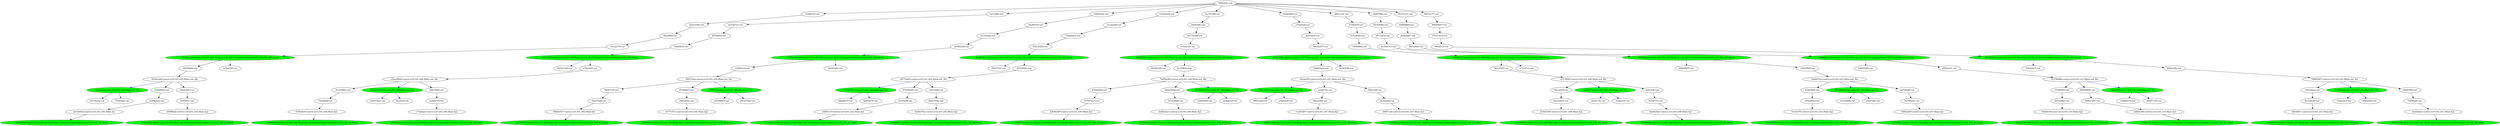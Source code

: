 strict digraph "reflow flowgraph sha256:3ef7c310696a7e81a10aa5988b18414ee35cf10ccbdbe134ecf70f93bd750073" {
// Node definitions.
"04c6a457-val-";
"04d36bba-val-";
"05b7f14c-val-";
"0644b3d8-val-";
"07957e17-val-";
"08ef6675-val-";
"0ab824ab-coerce-n10.r01.s08.Main.fq1";
"0c2a57f7-exec-n10.r01.s02.Main.out_file" [
fillcolor=green
style=filled
];
"0e3f0476-val-";
"0f4ca36d-val-";
"0f9b0d57-coerce-n10.r01.s04.Main.fq1";
"11a93267-coerce-n10.r01.s07.Main.fq2";
"129441ad-val-";
"13130360-intern-n10.r01.s08.Main.fq2-s3://niema-test/n10/r01/n10.r01.s08_R2.fastq" [
fillcolor=green
style=filled
];
"15ba11f0-intern-n10.r01.s10.Main.fq1-s3://niema-test/n10/r01/n10.r01.s10_R1.fastq" [
fillcolor=green
style=filled
];
"15dac2e4-val-";
"16880433-val-";
"17ff47d4-intern-n10.r01.s09.Main.fq1-s3://niema-test/n10/r01/n10.r01.s09_R1.fastq" [
fillcolor=green
style=filled
];
"1b9257ee-coerce-n10.r01.s03.Main.out_file";
"1e31864b-val-";
"1f18965b-val-";
"1fe88370-val-";
"203302bc-val-";
"203f17fe-val-";
"219e63d6-coerce-n10.r01.s08.Main.fq2";
"21b1ff39-extern-n10.r01.s06.Main.cp_out_file-s3://niema-test/n10/r01/n10.r01.s06.tar.gz" [
fillcolor=green
style=filled
];
"21b5a5ff-val-";
"25ac800d-coerce-n10.r01.s06.Main.out_file";
"25fb90b9-val-";
"27fae026-val-";
"2877ada5-coerce-n10.r01.s02.Main.out_file";
"29083ee0-val-";
"2a5ab34f-val-";
"2b054d8e-val-";
"2b0ea0aa-val-";
"2b23104b-val-";
"2b2db1ef-val-";
"2babc9c0-exec-n10.r01.s05.Main.out_file" [
fillcolor=green
style=filled
];
"2e1b40fa-coerce-n10.r01.s05.Main.fq1";
"33f5996e-val-";
"34caaef0-coerce-n10.r01.s07.Main.out_file";
"36a4f96f-val-";
"3a13dffa-val-";
"3bf47155-val-";
"3c14f751-val-";
"3d51ab2a-val-";
"3e2870c1-extern-n10.r01.s02.Main.cp_out_file-s3://niema-test/n10/r01/n10.r01.s02.tar.gz" [
fillcolor=green
style=filled
];
"3f71e27a-val-";
"3fa67626-val-";
"4203792a-val-";
"4264bc89-coerce-n10.r01.s09.Main.fq1";
"432dc1fc-val-";
"4494a2be-val-";
"44d430fc-val-";
"461b2dbc-val-";
"470a65e8-val-";
"47bb0fd9-val-";
"47cedd6b-exec-n10.r01.s03.Main.out_file" [
fillcolor=green
style=filled
];
"47e889c5-val-";
"4c77357c-coerce-n10.r01.s04.Main.fq2";
"50ddfc0f-coerce-n10.r01.s10.Main.fq2";
"5312341d-val-";
"535c8f9d-val-";
"57dfe07f-val-";
"5eb7decf-val-";
"5f67a4bb-val-";
"5fecae09-val-";
"60aa59db-val-";
"6128c8e5-intern-n10.r01.s05.Main.fq1-s3://niema-test/n10/r01/n10.r01.s05_R1.fastq" [
fillcolor=green
style=filled
];
"62776326-val-";
"634a009c-val-";
"669e8909-val-";
"671f52ea-val-";
"6a73b570-intern-n10.r01.s04.Main.fq1-s3://niema-test/n10/r01/n10.r01.s04_R1.fastq" [
fillcolor=green
style=filled
];
"6b1824f2-val-";
"6c5b5ef0-val-";
"727ba1f8-extern-n10.r01.s04.Main.cp_out_file-s3://niema-test/n10/r01/n10.r01.s04.tar.gz" [
fillcolor=green
style=filled
];
"75cfe92a-val-";
"762c5545-val-";
"76ebf63e-val-";
"76f5004c-val-";
"771bd1ad-extern-n10.r01.s05.Main.cp_out_file-s3://niema-test/n10/r01/n10.r01.s05.tar.gz" [
fillcolor=green
style=filled
];
"77ca5cda-intern-n10.r01.s02.Main.fq1-s3://niema-test/n10/r01/n10.r01.s02_R1.fastq" [
fillcolor=green
style=filled
];
"78085467-coerce-n10.r01.s01.Main.out_file";
"7b9c74e7-exec-n10.r01.s07.Main.out_file" [
fillcolor=green
style=filled
];
"7dcdd82f-val-";
"7ddd0ee2-val-";
"7e10cf75-coerce-n10.r01.s03.Main.fq2";
"7e62e6c5-val-";
"7e856c80-coerce-n10.r01.s09.Main.out_file";
"7f25929c-val-";
"80c53e01-val-";
"81d1866e-val-";
"8275668b-coerce-n10.r01.s10.Main.out_file";
"84b32d20-val-";
"85feb8e7-intern-n10.r01.s02.Main.fq2-s3://niema-test/n10/r01/n10.r01.s02_R2.fastq" [
fillcolor=green
style=filled
];
"87434609-val-";
"89045637-val-";
"8ab9e609-intern-n10.r01.s08.Main.fq1-s3://niema-test/n10/r01/n10.r01.s08_R1.fastq" [
fillcolor=green
style=filled
];
"8c1e9169-val-";
"8c540143-val-";
"8e798d41-val-";
"8edeb50b-intern-n10.r01.s01.Main.fq2-s3://niema-test/n10/r01/n10.r01.s01_R2.fastq" [
fillcolor=green
style=filled
];
"8f7b0f4d-val-";
"903a3dd0-intern-n10.r01.s05.Main.fq2-s3://niema-test/n10/r01/n10.r01.s05_R2.fastq" [
fillcolor=green
style=filled
];
"90f7a240-val-";
"9232c140-val-";
"936a1267-val-";
"952acaa8-coerce-n10.r01.s05.Main.out_file";
"9588d8b9-val-";
"97474865-intern-n10.r01.s03.Main.fq2-s3://niema-test/n10/r01/n10.r01.s03_R2.fastq" [
fillcolor=green
style=filled
];
"97967fd2-extern-n10.r01.s07.Main.cp_out_file-s3://niema-test/n10/r01/n10.r01.s07.tar.gz" [
fillcolor=green
style=filled
];
"98ace044-intern-n10.r01.s10.Main.fq2-s3://niema-test/n10/r01/n10.r01.s10_R2.fastq" [
fillcolor=green
style=filled
];
"99f4ad65-coerce-n10.r01.s03.Main.fq1";
"9a5637ba-coerce-n10.r01.s02.Main.fq2";
"a2982ab9-val-";
"a5b58692-val-";
"ac33eda9-val-";
"ae0687f5-val-";
"ae33b723-val-";
"aef39a70-exec-n10.r01.s08.Main.out_file" [
fillcolor=green
style=filled
];
"b0457e6b-intern-n10.r01.s07.Main.fq2-s3://niema-test/n10/r01/n10.r01.s07_R2.fastq" [
fillcolor=green
style=filled
];
"b09ea9fa-val-";
"b0ef249c-val-";
"b0f18e6b-extern-n10.r01.s03.Main.cp_out_file-s3://niema-test/n10/r01/n10.r01.s03.tar.gz" [
fillcolor=green
style=filled
];
"b320b2a4-val-";
"b33520ea-val-";
"b39529e8-val-";
"b3b507f7-extern-n10.r01.s08.Main.cp_out_file-s3://niema-test/n10/r01/n10.r01.s08.tar.gz" [
fillcolor=green
style=filled
];
"b52ad711-intern-n10.r01.s01.Main.fq1-s3://niema-test/n10/r01/n10.r01.s01_R1.fastq" [
fillcolor=green
style=filled
];
"b53cd648-val-";
"b75bc6f4-val-";
"b8990695-val-";
"ba7412f9-val-";
"bc1d9e6a-intern-n10.r01.s07.Main.fq1-s3://niema-test/n10/r01/n10.r01.s07_R1.fastq" [
fillcolor=green
style=filled
];
"bc68e4cb-val-";
"bc95c5bf-exec-n10.r01.s01.Main.out_file" [
fillcolor=green
style=filled
];
"bdd37b23-val-";
"bdf5de70-val-";
"be6b6dbf-val-";
"bfe303c3-exec-n10.r01.s06.Main.out_file" [
fillcolor=green
style=filled
];
"c27c5082-coerce-n10.r01.s08.Main.out_file";
"c3dee090-exec-n10.r01.s10.Main.out_file" [
fillcolor=green
style=filled
];
"c4884319-coerce-n10.r01.s02.Main.fq1";
"c50a5849-val-";
"c73afaae-coerce-n10.r01.s06.Main.fq2";
"c73c47e1-val-";
"c802ec91-val-";
"c85ed93d-val-";
"c85f882b-coerce-n10.r01.s05.Main.fq2";
"c912a379-val-";
"c96f8369-val-";
"cb8d43d6-coerce-n10.r01.s10.Main.fq1";
"cd4950cf-intern-n10.r01.s06.Main.fq1-s3://niema-test/n10/r01/n10.r01.s06_R1.fastq" [
fillcolor=green
style=filled
];
"ce4bce24-val-";
"ce7fb05e-intern-n10.r01.s04.Main.fq2-s3://niema-test/n10/r01/n10.r01.s04_R2.fastq" [
fillcolor=green
style=filled
];
"ce9746d6-val-";
"cf022a59-val-";
"cf2d738e-val-";
"cfd5166b-val-";
"cfdfc3d0-val-";
"d43475a8-val-";
"d4bc1cbc-val-";
"d5b1fa90-val-";
"da8ded21-coerce-n10.r01.s09.Main.fq2";
"dc194b2a-val-";
"dced28ae-coerce-n10.r01.s01.Main.fq2";
"de0bbd47-val-";
"df4c6f01-coerce-n10.r01.s01.Main.fq1";
"e282f78c-intern-n10.r01.s03.Main.fq1-s3://niema-test/n10/r01/n10.r01.s03_R1.fastq" [
fillcolor=green
style=filled
];
"e4697195-val-";
"e64876fb-val-";
"e7fda36a-intern-n10.r01.s06.Main.fq2-s3://niema-test/n10/r01/n10.r01.s06_R2.fastq" [
fillcolor=green
style=filled
];
"ec42ec01-val-";
"ee0f279c-val-";
"f0c30af0-extern-n10.r01.s01.Main.cp_out_file-s3://niema-test/n10/r01/n10.r01.s01.tar.gz" [
fillcolor=green
style=filled
];
"f0fc8510-val-";
"f2022a78-exec-n10.r01.s09.Main.out_file" [
fillcolor=green
style=filled
];
"f235f831-val-";
"f359e8c9-coerce-n10.r01.s06.Main.fq1";
"f3f27a58-val-";
"f4197221-val-";
"f6743080-val-";
"f8072137-val-";
"f9d71bea-coerce-n10.r01.s04.Main.out_file";
"f9f671e8-coerce-n10.r01.s07.Main.fq1";
"f9f80738-exec-n10.r01.s04.Main.out_file" [
fillcolor=green
style=filled
];
"fba865b1-extern-n10.r01.s09.Main.cp_out_file-s3://niema-test/n10/r01/n10.r01.s09.tar.gz" [
fillcolor=green
style=filled
];
"fd6fedb0-extern-n10.r01.s10.Main.cp_out_file-s3://niema-test/n10/r01/n10.r01.s10.tar.gz" [
fillcolor=green
style=filled
];
"fe9b0032-intern-n10.r01.s09.Main.fq2-s3://niema-test/n10/r01/n10.r01.s09_R2.fastq" [
fillcolor=green
style=filled
];
"ffccfc44-val-";

// Edge definitions.
"04c6a457-val-" -> "97967fd2-extern-n10.r01.s07.Main.cp_out_file-s3://niema-test/n10/r01/n10.r01.s07.tar.gz" [dynamic=false];
"04d36bba-val-" -> "952acaa8-coerce-n10.r01.s05.Main.out_file" [dynamic=false];
"07957e17-val-" -> "4264bc89-coerce-n10.r01.s09.Main.fq1" [dynamic=false];
"0ab824ab-coerce-n10.r01.s08.Main.fq1" -> "8ab9e609-intern-n10.r01.s08.Main.fq1-s3://niema-test/n10/r01/n10.r01.s08_R1.fastq" [dynamic=false];
"0c2a57f7-exec-n10.r01.s02.Main.out_file" -> "08ef6675-val-" [
dynamic=true
color=blue
];
"0c2a57f7-exec-n10.r01.s02.Main.out_file" -> "bdf5de70-val-" [
dynamic=true
color=blue
];
"0e3f0476-val-" -> "b33520ea-val-" [dynamic=false];
"0f4ca36d-val-" -> "11a93267-coerce-n10.r01.s07.Main.fq2" [dynamic=false];
"0f9b0d57-coerce-n10.r01.s04.Main.fq1" -> "6a73b570-intern-n10.r01.s04.Main.fq1-s3://niema-test/n10/r01/n10.r01.s04_R1.fastq" [dynamic=false];
"11a93267-coerce-n10.r01.s07.Main.fq2" -> "b0457e6b-intern-n10.r01.s07.Main.fq2-s3://niema-test/n10/r01/n10.r01.s07_R2.fastq" [dynamic=false];
"129441ad-val-" -> "f9d71bea-coerce-n10.r01.s04.Main.out_file" [dynamic=false];
"1b9257ee-coerce-n10.r01.s03.Main.out_file" -> "47bb0fd9-val-" [dynamic=false];
"1b9257ee-coerce-n10.r01.s03.Main.out_file" -> "47cedd6b-exec-n10.r01.s03.Main.out_file" [
dynamic=true
color=blue
];
"1b9257ee-coerce-n10.r01.s03.Main.out_file" -> "ce9746d6-val-" [dynamic=false];
"1f18965b-val-" -> "461b2dbc-val-" [dynamic=false];
"1fe88370-val-" -> "2b23104b-val-" [dynamic=false];
"203302bc-val-" -> "2877ada5-coerce-n10.r01.s02.Main.out_file" [dynamic=false];
"219e63d6-coerce-n10.r01.s08.Main.fq2" -> "13130360-intern-n10.r01.s08.Main.fq2-s3://niema-test/n10/r01/n10.r01.s08_R2.fastq" [dynamic=false];
"21b1ff39-extern-n10.r01.s06.Main.cp_out_file-s3://niema-test/n10/r01/n10.r01.s06.tar.gz" -> "9232c140-val-" [
dynamic=true
color=blue
];
"21b1ff39-extern-n10.r01.s06.Main.cp_out_file-s3://niema-test/n10/r01/n10.r01.s06.tar.gz" -> "b75bc6f4-val-" [dynamic=false];
"21b5a5ff-val-" -> "c4884319-coerce-n10.r01.s02.Main.fq1" [dynamic=false];
"25ac800d-coerce-n10.r01.s06.Main.out_file" -> "81d1866e-val-" [dynamic=false];
"25ac800d-coerce-n10.r01.s06.Main.out_file" -> "bfe303c3-exec-n10.r01.s06.Main.out_file" [
dynamic=true
color=blue
];
"25ac800d-coerce-n10.r01.s06.Main.out_file" -> "d5b1fa90-val-" [dynamic=false];
"27fae026-val-" -> "5eb7decf-val-" [dynamic=false];
"2877ada5-coerce-n10.r01.s02.Main.out_file" -> "0c2a57f7-exec-n10.r01.s02.Main.out_file" [
dynamic=true
color=blue
];
"2877ada5-coerce-n10.r01.s02.Main.out_file" -> "87434609-val-" [dynamic=false];
"2877ada5-coerce-n10.r01.s02.Main.out_file" -> "cfd5166b-val-" [dynamic=false];
"29083ee0-val-" -> "34caaef0-coerce-n10.r01.s07.Main.out_file" [dynamic=false];
"2b0ea0aa-val-" -> "4c77357c-coerce-n10.r01.s04.Main.fq2" [dynamic=false];
"2b23104b-val-" -> "36a4f96f-val-" [dynamic=false];
"2babc9c0-exec-n10.r01.s05.Main.out_file" -> "671f52ea-val-" [
dynamic=true
color=blue
];
"2babc9c0-exec-n10.r01.s05.Main.out_file" -> "75cfe92a-val-" [
dynamic=true
color=blue
];
"2e1b40fa-coerce-n10.r01.s05.Main.fq1" -> "6128c8e5-intern-n10.r01.s05.Main.fq1-s3://niema-test/n10/r01/n10.r01.s05_R1.fastq" [dynamic=false];
"33f5996e-val-" -> "b3b507f7-extern-n10.r01.s08.Main.cp_out_file-s3://niema-test/n10/r01/n10.r01.s08.tar.gz" [dynamic=false];
"34caaef0-coerce-n10.r01.s07.Main.out_file" -> "7b9c74e7-exec-n10.r01.s07.Main.out_file" [
dynamic=true
color=blue
];
"34caaef0-coerce-n10.r01.s07.Main.out_file" -> "ee0f279c-val-" [dynamic=false];
"34caaef0-coerce-n10.r01.s07.Main.out_file" -> "f3f27a58-val-" [dynamic=false];
"36a4f96f-val-" -> "c912a379-val-" [dynamic=false];
"3a13dffa-val-" -> "ae33b723-val-" [dynamic=false];
"3bf47155-val-" -> "3fa67626-val-" [dynamic=false];
"3c14f751-val-" -> "0ab824ab-coerce-n10.r01.s08.Main.fq1" [dynamic=false];
"3d51ab2a-val-" -> "8c1e9169-val-" [dynamic=false];
"3e2870c1-extern-n10.r01.s02.Main.cp_out_file-s3://niema-test/n10/r01/n10.r01.s02.tar.gz" -> "05b7f14c-val-" [
dynamic=true
color=blue
];
"3e2870c1-extern-n10.r01.s02.Main.cp_out_file-s3://niema-test/n10/r01/n10.r01.s02.tar.gz" -> "203302bc-val-" [dynamic=false];
"3f71e27a-val-" -> "8c540143-val-" [dynamic=false];
"3fa67626-val-" -> "0f9b0d57-coerce-n10.r01.s04.Main.fq1" [dynamic=false];
"4203792a-val-" -> "9a5637ba-coerce-n10.r01.s02.Main.fq2" [dynamic=false];
"4264bc89-coerce-n10.r01.s09.Main.fq1" -> "17ff47d4-intern-n10.r01.s09.Main.fq1-s3://niema-test/n10/r01/n10.r01.s09_R1.fastq" [dynamic=false];
"4494a2be-val-" -> "0e3f0476-val-" [dynamic=false];
"44d430fc-val-" -> "62776326-val-" [dynamic=false];
"461b2dbc-val-" -> "50ddfc0f-coerce-n10.r01.s10.Main.fq2" [dynamic=false];
"470a65e8-val-" -> "07957e17-val-" [dynamic=false];
"47bb0fd9-val-" -> "c85ed93d-val-" [dynamic=false];
"47cedd6b-exec-n10.r01.s03.Main.out_file" -> "1e31864b-val-" [
dynamic=true
color=blue
];
"47cedd6b-exec-n10.r01.s03.Main.out_file" -> "cf2d738e-val-" [
dynamic=true
color=blue
];
"47e889c5-val-" -> "2b0ea0aa-val-" [dynamic=false];
"4c77357c-coerce-n10.r01.s04.Main.fq2" -> "ce7fb05e-intern-n10.r01.s04.Main.fq2-s3://niema-test/n10/r01/n10.r01.s04_R2.fastq" [dynamic=false];
"50ddfc0f-coerce-n10.r01.s10.Main.fq2" -> "98ace044-intern-n10.r01.s10.Main.fq2-s3://niema-test/n10/r01/n10.r01.s10_R2.fastq" [dynamic=false];
"5312341d-val-" -> "f0fc8510-val-" [dynamic=false];
"535c8f9d-val-" -> "33f5996e-val-" [dynamic=false];
"57dfe07f-val-" -> "535c8f9d-val-" [dynamic=false];
"5eb7decf-val-" -> "04c6a457-val-" [dynamic=false];
"5f67a4bb-val-" -> "fd6fedb0-extern-n10.r01.s10.Main.cp_out_file-s3://niema-test/n10/r01/n10.r01.s10.tar.gz" [dynamic=false];
"5fecae09-val-" -> "80c53e01-val-" [dynamic=false];
"60aa59db-val-" -> "b53cd648-val-" [dynamic=false];
"62776326-val-" -> "ec42ec01-val-" [dynamic=false];
"634a009c-val-" -> "bc68e4cb-val-" [dynamic=false];
"669e8909-val-" -> "936a1267-val-" [dynamic=false];
"6b1824f2-val-" -> "f9f671e8-coerce-n10.r01.s07.Main.fq1" [dynamic=false];
"727ba1f8-extern-n10.r01.s04.Main.cp_out_file-s3://niema-test/n10/r01/n10.r01.s04.tar.gz" -> "129441ad-val-" [dynamic=false];
"727ba1f8-extern-n10.r01.s04.Main.cp_out_file-s3://niema-test/n10/r01/n10.r01.s04.tar.gz" -> "2b054d8e-val-" [
dynamic=true
color=blue
];
"762c5545-val-" -> "c27c5082-coerce-n10.r01.s08.Main.out_file" [dynamic=false];
"76ebf63e-val-" -> "21b1ff39-extern-n10.r01.s06.Main.cp_out_file-s3://niema-test/n10/r01/n10.r01.s06.tar.gz" [dynamic=false];
"76f5004c-val-" -> "1fe88370-val-" [dynamic=false];
"76f5004c-val-" -> "3a13dffa-val-" [dynamic=false];
"76f5004c-val-" -> "4494a2be-val-" [dynamic=false];
"76f5004c-val-" -> "b320b2a4-val-" [dynamic=false];
"76f5004c-val-" -> "ba7412f9-val-" [dynamic=false];
"76f5004c-val-" -> "be6b6dbf-val-" [dynamic=false];
"76f5004c-val-" -> "d4bc1cbc-val-" [dynamic=false];
"76f5004c-val-" -> "e64876fb-val-" [dynamic=false];
"76f5004c-val-" -> "f4197221-val-" [dynamic=false];
"76f5004c-val-" -> "f8072137-val-" [dynamic=false];
"771bd1ad-extern-n10.r01.s05.Main.cp_out_file-s3://niema-test/n10/r01/n10.r01.s05.tar.gz" -> "04d36bba-val-" [dynamic=false];
"771bd1ad-extern-n10.r01.s05.Main.cp_out_file-s3://niema-test/n10/r01/n10.r01.s05.tar.gz" -> "2a5ab34f-val-" [
dynamic=true
color=blue
];
"78085467-coerce-n10.r01.s01.Main.out_file" -> "3d51ab2a-val-" [dynamic=false];
"78085467-coerce-n10.r01.s01.Main.out_file" -> "bc95c5bf-exec-n10.r01.s01.Main.out_file" [
dynamic=true
color=blue
];
"78085467-coerce-n10.r01.s01.Main.out_file" -> "c96f8369-val-" [dynamic=false];
"7b9c74e7-exec-n10.r01.s07.Main.out_file" -> "90f7a240-val-" [
dynamic=true
color=blue
];
"7b9c74e7-exec-n10.r01.s07.Main.out_file" -> "ce4bce24-val-" [
dynamic=true
color=blue
];
"7dcdd82f-val-" -> "f359e8c9-coerce-n10.r01.s06.Main.fq1" [dynamic=false];
"7ddd0ee2-val-" -> "84b32d20-val-" [dynamic=false];
"7e10cf75-coerce-n10.r01.s03.Main.fq2" -> "97474865-intern-n10.r01.s03.Main.fq2-s3://niema-test/n10/r01/n10.r01.s03_R2.fastq" [dynamic=false];
"7e856c80-coerce-n10.r01.s09.Main.out_file" -> "470a65e8-val-" [dynamic=false];
"7e856c80-coerce-n10.r01.s09.Main.out_file" -> "60aa59db-val-" [dynamic=false];
"7e856c80-coerce-n10.r01.s09.Main.out_file" -> "f2022a78-exec-n10.r01.s09.Main.out_file" [
dynamic=true
color=blue
];
"7f25929c-val-" -> "dced28ae-coerce-n10.r01.s01.Main.fq2" [dynamic=false];
"80c53e01-val-" -> "219e63d6-coerce-n10.r01.s08.Main.fq2" [dynamic=false];
"81d1866e-val-" -> "7dcdd82f-val-" [dynamic=false];
"8275668b-coerce-n10.r01.s10.Main.out_file" -> "1f18965b-val-" [dynamic=false];
"8275668b-coerce-n10.r01.s10.Main.out_file" -> "669e8909-val-" [dynamic=false];
"8275668b-coerce-n10.r01.s10.Main.out_file" -> "c3dee090-exec-n10.r01.s10.Main.out_file" [
dynamic=true
color=blue
];
"84b32d20-val-" -> "3e2870c1-extern-n10.r01.s02.Main.cp_out_file-s3://niema-test/n10/r01/n10.r01.s02.tar.gz" [dynamic=false];
"87434609-val-" -> "21b5a5ff-val-" [dynamic=false];
"89045637-val-" -> "5312341d-val-" [dynamic=false];
"8c1e9169-val-" -> "df4c6f01-coerce-n10.r01.s01.Main.fq1" [dynamic=false];
"8c540143-val-" -> "b0f18e6b-extern-n10.r01.s03.Main.cp_out_file-s3://niema-test/n10/r01/n10.r01.s03.tar.gz" [dynamic=false];
"8e798d41-val-" -> "99f4ad65-coerce-n10.r01.s03.Main.fq1" [dynamic=false];
"8f7b0f4d-val-" -> "76ebf63e-val-" [dynamic=false];
"936a1267-val-" -> "cb8d43d6-coerce-n10.r01.s10.Main.fq1" [dynamic=false];
"952acaa8-coerce-n10.r01.s05.Main.out_file" -> "2babc9c0-exec-n10.r01.s05.Main.out_file" [
dynamic=true
color=blue
];
"952acaa8-coerce-n10.r01.s05.Main.out_file" -> "634a009c-val-" [dynamic=false];
"952acaa8-coerce-n10.r01.s05.Main.out_file" -> "b0ef249c-val-" [dynamic=false];
"9588d8b9-val-" -> "de0bbd47-val-" [dynamic=false];
"97967fd2-extern-n10.r01.s07.Main.cp_out_file-s3://niema-test/n10/r01/n10.r01.s07.tar.gz" -> "29083ee0-val-" [dynamic=false];
"97967fd2-extern-n10.r01.s07.Main.cp_out_file-s3://niema-test/n10/r01/n10.r01.s07.tar.gz" -> "6c5b5ef0-val-" [
dynamic=true
color=blue
];
"99f4ad65-coerce-n10.r01.s03.Main.fq1" -> "e282f78c-intern-n10.r01.s03.Main.fq1-s3://niema-test/n10/r01/n10.r01.s03_R1.fastq" [dynamic=false];
"9a5637ba-coerce-n10.r01.s02.Main.fq2" -> "85feb8e7-intern-n10.r01.s02.Main.fq2-s3://niema-test/n10/r01/n10.r01.s02_R2.fastq" [dynamic=false];
"a2982ab9-val-" -> "727ba1f8-extern-n10.r01.s04.Main.cp_out_file-s3://niema-test/n10/r01/n10.r01.s04.tar.gz" [dynamic=false];
"ac33eda9-val-" -> "7ddd0ee2-val-" [dynamic=false];
"ae0687f5-val-" -> "c73afaae-coerce-n10.r01.s06.Main.fq2" [dynamic=false];
"ae33b723-val-" -> "8f7b0f4d-val-" [dynamic=false];
"aef39a70-exec-n10.r01.s08.Main.out_file" -> "203f17fe-val-" [
dynamic=true
color=blue
];
"aef39a70-exec-n10.r01.s08.Main.out_file" -> "432dc1fc-val-" [
dynamic=true
color=blue
];
"b09ea9fa-val-" -> "78085467-coerce-n10.r01.s01.Main.out_file" [dynamic=false];
"b0ef249c-val-" -> "f235f831-val-" [dynamic=false];
"b0f18e6b-extern-n10.r01.s03.Main.cp_out_file-s3://niema-test/n10/r01/n10.r01.s03.tar.gz" -> "b8990695-val-" [
dynamic=true
color=blue
];
"b0f18e6b-extern-n10.r01.s03.Main.cp_out_file-s3://niema-test/n10/r01/n10.r01.s03.tar.gz" -> "c50a5849-val-" [dynamic=false];
"b320b2a4-val-" -> "ac33eda9-val-" [dynamic=false];
"b33520ea-val-" -> "a2982ab9-val-" [dynamic=false];
"b3b507f7-extern-n10.r01.s08.Main.cp_out_file-s3://niema-test/n10/r01/n10.r01.s08.tar.gz" -> "762c5545-val-" [dynamic=false];
"b3b507f7-extern-n10.r01.s08.Main.cp_out_file-s3://niema-test/n10/r01/n10.r01.s08.tar.gz" -> "c73c47e1-val-" [
dynamic=true
color=blue
];
"b53cd648-val-" -> "da8ded21-coerce-n10.r01.s09.Main.fq2" [dynamic=false];
"b75bc6f4-val-" -> "25ac800d-coerce-n10.r01.s06.Main.out_file" [dynamic=false];
"ba7412f9-val-" -> "44d430fc-val-" [dynamic=false];
"bc68e4cb-val-" -> "2e1b40fa-coerce-n10.r01.s05.Main.fq1" [dynamic=false];
"bc95c5bf-exec-n10.r01.s01.Main.out_file" -> "15dac2e4-val-" [
dynamic=true
color=blue
];
"bc95c5bf-exec-n10.r01.s01.Main.out_file" -> "cf022a59-val-" [
dynamic=true
color=blue
];
"be6b6dbf-val-" -> "27fae026-val-" [dynamic=false];
"bfe303c3-exec-n10.r01.s06.Main.out_file" -> "bdd37b23-val-" [
dynamic=true
color=blue
];
"bfe303c3-exec-n10.r01.s06.Main.out_file" -> "ffccfc44-val-" [
dynamic=true
color=blue
];
"c27c5082-coerce-n10.r01.s08.Main.out_file" -> "5fecae09-val-" [dynamic=false];
"c27c5082-coerce-n10.r01.s08.Main.out_file" -> "aef39a70-exec-n10.r01.s08.Main.out_file" [
dynamic=true
color=blue
];
"c27c5082-coerce-n10.r01.s08.Main.out_file" -> "cfdfc3d0-val-" [dynamic=false];
"c3dee090-exec-n10.r01.s10.Main.out_file" -> "16880433-val-" [
dynamic=true
color=blue
];
"c3dee090-exec-n10.r01.s10.Main.out_file" -> "e4697195-val-" [
dynamic=true
color=blue
];
"c4884319-coerce-n10.r01.s02.Main.fq1" -> "77ca5cda-intern-n10.r01.s02.Main.fq1-s3://niema-test/n10/r01/n10.r01.s02_R1.fastq" [dynamic=false];
"c50a5849-val-" -> "1b9257ee-coerce-n10.r01.s03.Main.out_file" [dynamic=false];
"c73afaae-coerce-n10.r01.s06.Main.fq2" -> "e7fda36a-intern-n10.r01.s06.Main.fq2-s3://niema-test/n10/r01/n10.r01.s06_R2.fastq" [dynamic=false];
"c802ec91-val-" -> "8275668b-coerce-n10.r01.s10.Main.out_file" [dynamic=false];
"c85ed93d-val-" -> "7e10cf75-coerce-n10.r01.s03.Main.fq2" [dynamic=false];
"c85f882b-coerce-n10.r01.s05.Main.fq2" -> "903a3dd0-intern-n10.r01.s05.Main.fq2-s3://niema-test/n10/r01/n10.r01.s05_R2.fastq" [dynamic=false];
"c912a379-val-" -> "771bd1ad-extern-n10.r01.s05.Main.cp_out_file-s3://niema-test/n10/r01/n10.r01.s05.tar.gz" [dynamic=false];
"c96f8369-val-" -> "7f25929c-val-" [dynamic=false];
"cb8d43d6-coerce-n10.r01.s10.Main.fq1" -> "15ba11f0-intern-n10.r01.s10.Main.fq1-s3://niema-test/n10/r01/n10.r01.s10_R1.fastq" [dynamic=false];
"ce9746d6-val-" -> "8e798d41-val-" [dynamic=false];
"cfd5166b-val-" -> "4203792a-val-" [dynamic=false];
"cfdfc3d0-val-" -> "3c14f751-val-" [dynamic=false];
"d4bc1cbc-val-" -> "57dfe07f-val-" [dynamic=false];
"d5b1fa90-val-" -> "ae0687f5-val-" [dynamic=false];
"da8ded21-coerce-n10.r01.s09.Main.fq2" -> "fe9b0032-intern-n10.r01.s09.Main.fq2-s3://niema-test/n10/r01/n10.r01.s09_R2.fastq" [dynamic=false];
"dc194b2a-val-" -> "7e856c80-coerce-n10.r01.s09.Main.out_file" [dynamic=false];
"dced28ae-coerce-n10.r01.s01.Main.fq2" -> "8edeb50b-intern-n10.r01.s01.Main.fq2-s3://niema-test/n10/r01/n10.r01.s01_R2.fastq" [dynamic=false];
"de0bbd47-val-" -> "5f67a4bb-val-" [dynamic=false];
"df4c6f01-coerce-n10.r01.s01.Main.fq1" -> "b52ad711-intern-n10.r01.s01.Main.fq1-s3://niema-test/n10/r01/n10.r01.s01_R1.fastq" [dynamic=false];
"e64876fb-val-" -> "f6743080-val-" [dynamic=false];
"ec42ec01-val-" -> "fba865b1-extern-n10.r01.s09.Main.cp_out_file-s3://niema-test/n10/r01/n10.r01.s09.tar.gz" [dynamic=false];
"ee0f279c-val-" -> "0f4ca36d-val-" [dynamic=false];
"f0c30af0-extern-n10.r01.s01.Main.cp_out_file-s3://niema-test/n10/r01/n10.r01.s01.tar.gz" -> "7e62e6c5-val-" [
dynamic=true
color=blue
];
"f0c30af0-extern-n10.r01.s01.Main.cp_out_file-s3://niema-test/n10/r01/n10.r01.s01.tar.gz" -> "b09ea9fa-val-" [dynamic=false];
"f0fc8510-val-" -> "f0c30af0-extern-n10.r01.s01.Main.cp_out_file-s3://niema-test/n10/r01/n10.r01.s01.tar.gz" [dynamic=false];
"f2022a78-exec-n10.r01.s09.Main.out_file" -> "25fb90b9-val-" [
dynamic=true
color=blue
];
"f2022a78-exec-n10.r01.s09.Main.out_file" -> "2b2db1ef-val-" [
dynamic=true
color=blue
];
"f235f831-val-" -> "c85f882b-coerce-n10.r01.s05.Main.fq2" [dynamic=false];
"f359e8c9-coerce-n10.r01.s06.Main.fq1" -> "cd4950cf-intern-n10.r01.s06.Main.fq1-s3://niema-test/n10/r01/n10.r01.s06_R1.fastq" [dynamic=false];
"f3f27a58-val-" -> "6b1824f2-val-" [dynamic=false];
"f4197221-val-" -> "9588d8b9-val-" [dynamic=false];
"f6743080-val-" -> "3f71e27a-val-" [dynamic=false];
"f8072137-val-" -> "89045637-val-" [dynamic=false];
"f9d71bea-coerce-n10.r01.s04.Main.out_file" -> "3bf47155-val-" [dynamic=false];
"f9d71bea-coerce-n10.r01.s04.Main.out_file" -> "47e889c5-val-" [dynamic=false];
"f9d71bea-coerce-n10.r01.s04.Main.out_file" -> "f9f80738-exec-n10.r01.s04.Main.out_file" [
dynamic=true
color=blue
];
"f9f671e8-coerce-n10.r01.s07.Main.fq1" -> "bc1d9e6a-intern-n10.r01.s07.Main.fq1-s3://niema-test/n10/r01/n10.r01.s07_R1.fastq" [dynamic=false];
"f9f80738-exec-n10.r01.s04.Main.out_file" -> "a5b58692-val-" [
dynamic=true
color=blue
];
"f9f80738-exec-n10.r01.s04.Main.out_file" -> "d43475a8-val-" [
dynamic=true
color=blue
];
"fba865b1-extern-n10.r01.s09.Main.cp_out_file-s3://niema-test/n10/r01/n10.r01.s09.tar.gz" -> "0644b3d8-val-" [
dynamic=true
color=blue
];
"fba865b1-extern-n10.r01.s09.Main.cp_out_file-s3://niema-test/n10/r01/n10.r01.s09.tar.gz" -> "dc194b2a-val-" [dynamic=false];
"fd6fedb0-extern-n10.r01.s10.Main.cp_out_file-s3://niema-test/n10/r01/n10.r01.s10.tar.gz" -> "b39529e8-val-" [
dynamic=true
color=blue
];
"fd6fedb0-extern-n10.r01.s10.Main.cp_out_file-s3://niema-test/n10/r01/n10.r01.s10.tar.gz" -> "c802ec91-val-" [dynamic=false];
}